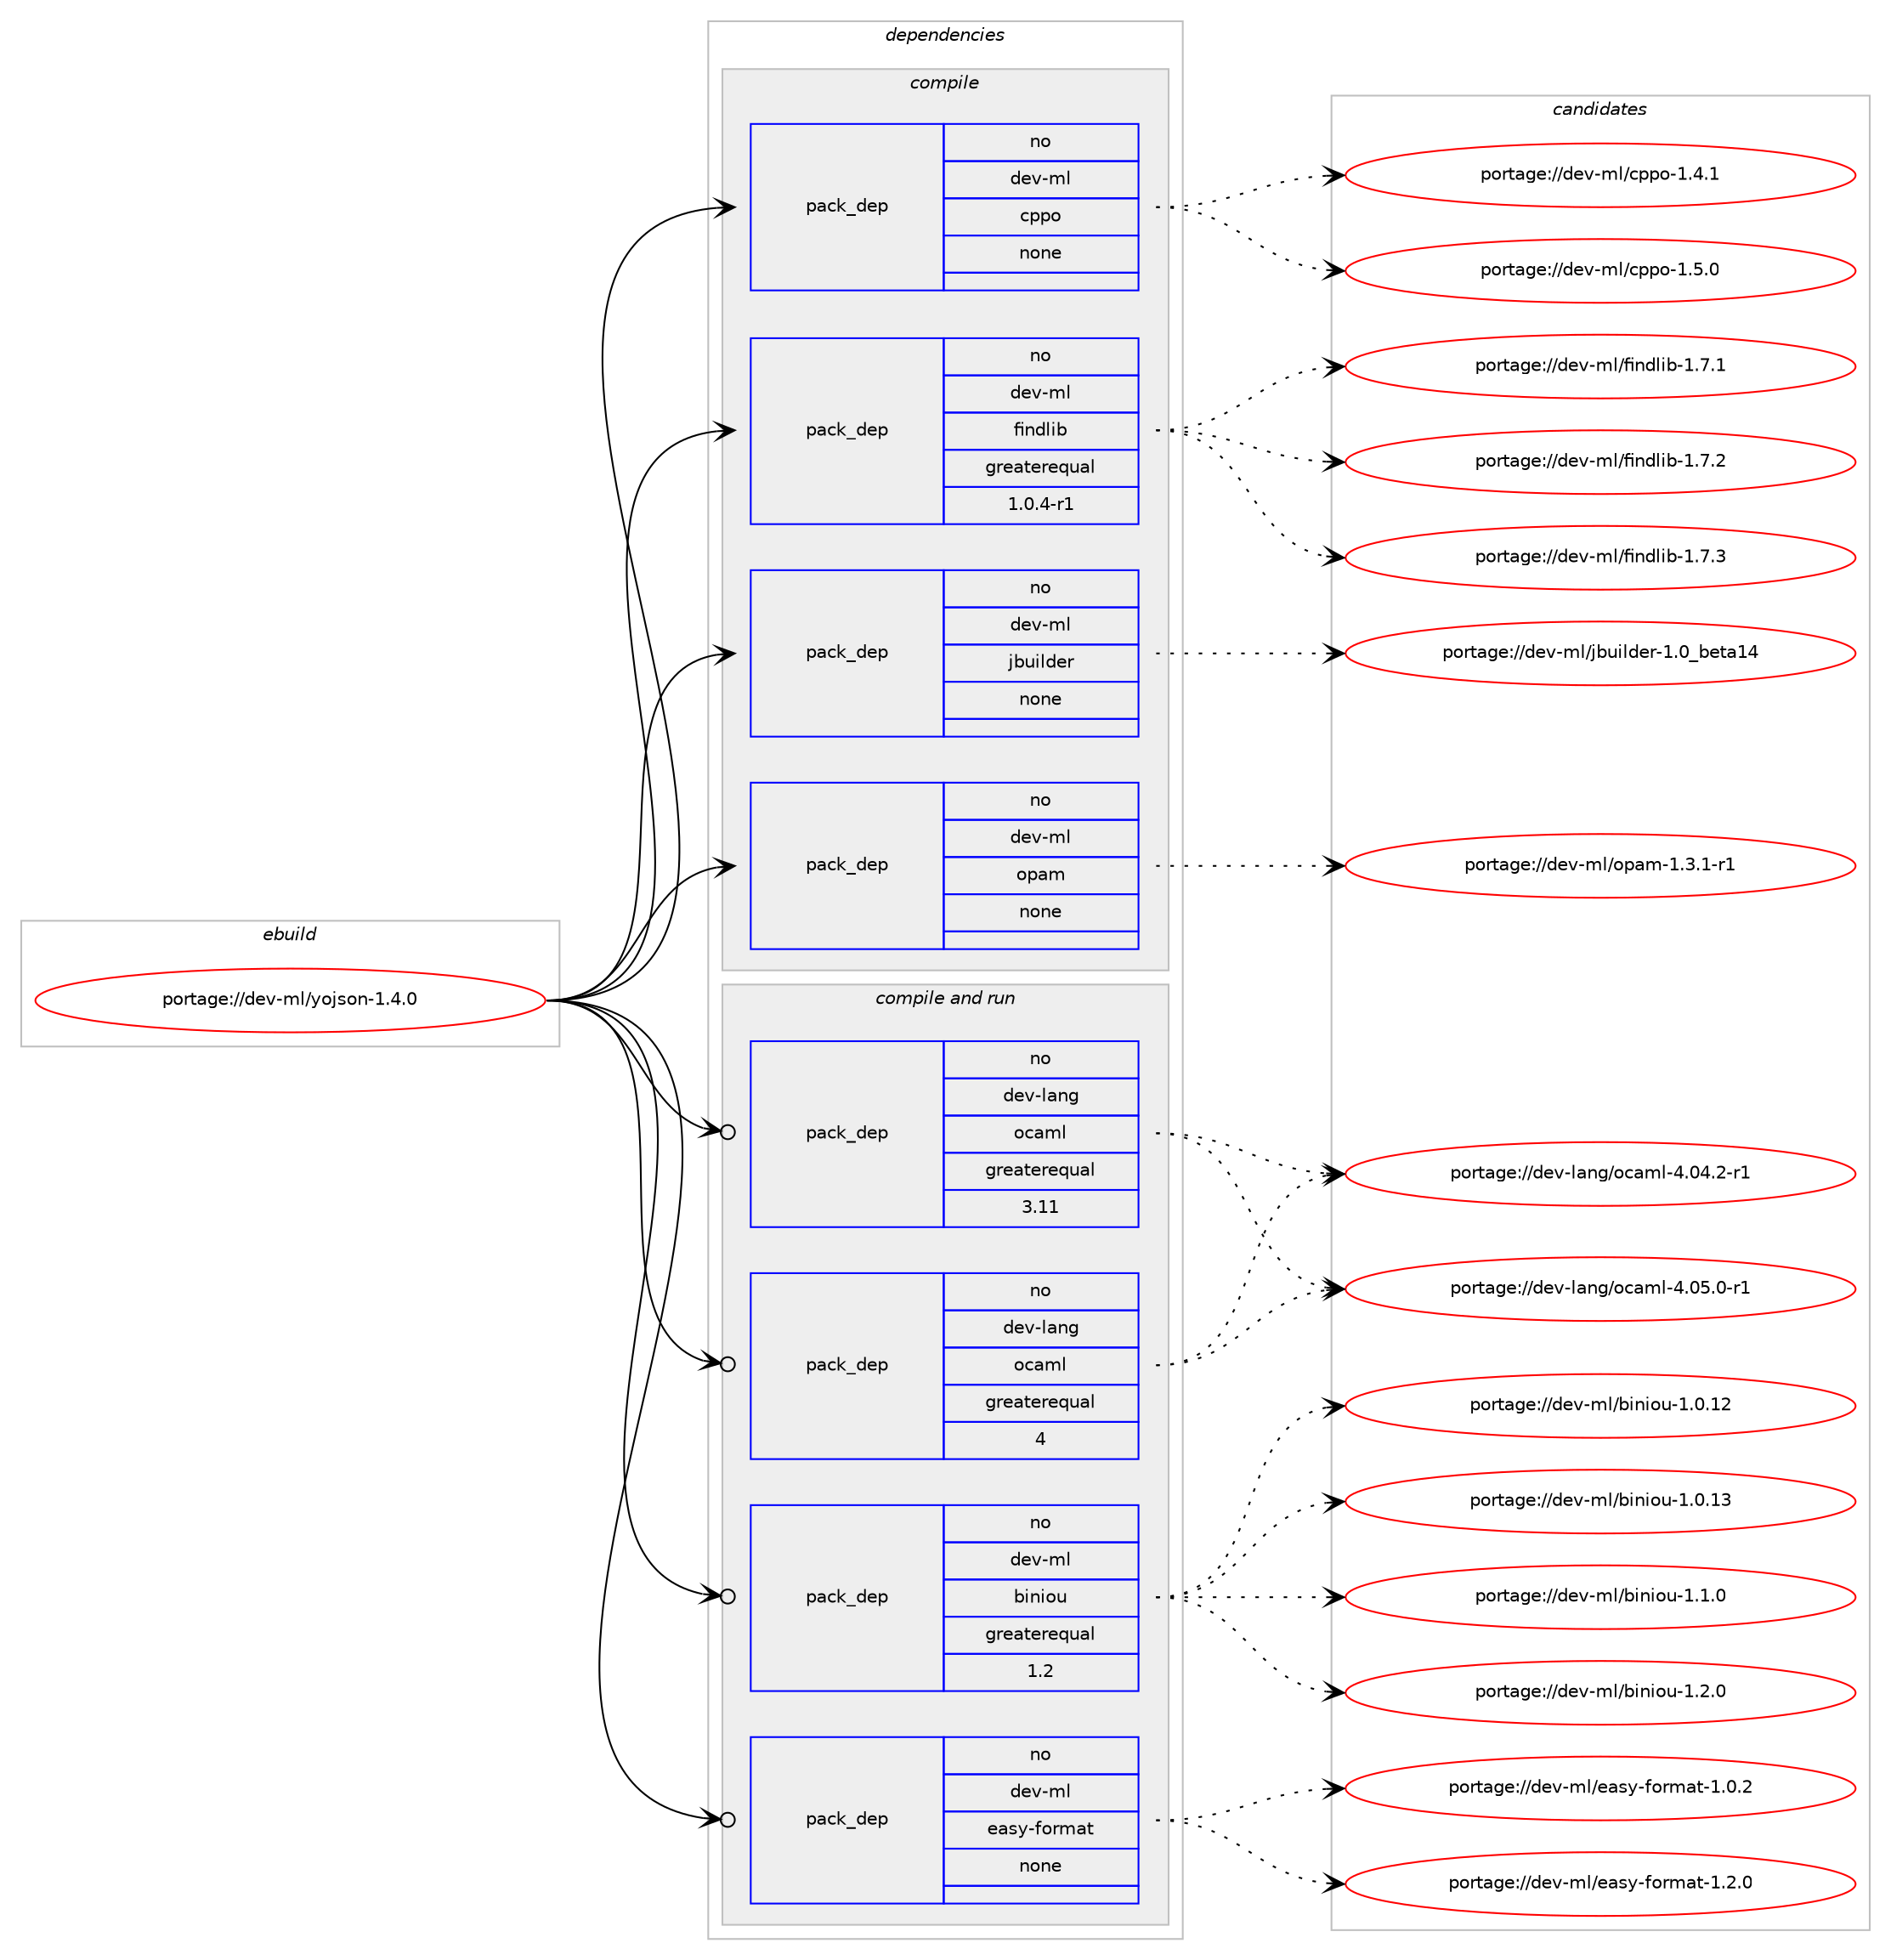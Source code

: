 digraph prolog {

# *************
# Graph options
# *************

newrank=true;
concentrate=true;
compound=true;
graph [rankdir=LR,fontname=Helvetica,fontsize=10,ranksep=1.5];#, ranksep=2.5, nodesep=0.2];
edge  [arrowhead=vee];
node  [fontname=Helvetica,fontsize=10];

# **********
# The ebuild
# **********

subgraph cluster_leftcol {
color=gray;
rank=same;
label=<<i>ebuild</i>>;
id [label="portage://dev-ml/yojson-1.4.0", color=red, width=4, href="../dev-ml/yojson-1.4.0.svg"];
}

# ****************
# The dependencies
# ****************

subgraph cluster_midcol {
color=gray;
label=<<i>dependencies</i>>;
subgraph cluster_compile {
fillcolor="#eeeeee";
style=filled;
label=<<i>compile</i>>;
subgraph pack82525 {
dependency108198 [label=<<TABLE BORDER="0" CELLBORDER="1" CELLSPACING="0" CELLPADDING="4" WIDTH="220"><TR><TD ROWSPAN="6" CELLPADDING="30">pack_dep</TD></TR><TR><TD WIDTH="110">no</TD></TR><TR><TD>dev-ml</TD></TR><TR><TD>cppo</TD></TR><TR><TD>none</TD></TR><TR><TD></TD></TR></TABLE>>, shape=none, color=blue];
}
id:e -> dependency108198:w [weight=20,style="solid",arrowhead="vee"];
subgraph pack82526 {
dependency108199 [label=<<TABLE BORDER="0" CELLBORDER="1" CELLSPACING="0" CELLPADDING="4" WIDTH="220"><TR><TD ROWSPAN="6" CELLPADDING="30">pack_dep</TD></TR><TR><TD WIDTH="110">no</TD></TR><TR><TD>dev-ml</TD></TR><TR><TD>findlib</TD></TR><TR><TD>greaterequal</TD></TR><TR><TD>1.0.4-r1</TD></TR></TABLE>>, shape=none, color=blue];
}
id:e -> dependency108199:w [weight=20,style="solid",arrowhead="vee"];
subgraph pack82527 {
dependency108200 [label=<<TABLE BORDER="0" CELLBORDER="1" CELLSPACING="0" CELLPADDING="4" WIDTH="220"><TR><TD ROWSPAN="6" CELLPADDING="30">pack_dep</TD></TR><TR><TD WIDTH="110">no</TD></TR><TR><TD>dev-ml</TD></TR><TR><TD>jbuilder</TD></TR><TR><TD>none</TD></TR><TR><TD></TD></TR></TABLE>>, shape=none, color=blue];
}
id:e -> dependency108200:w [weight=20,style="solid",arrowhead="vee"];
subgraph pack82528 {
dependency108201 [label=<<TABLE BORDER="0" CELLBORDER="1" CELLSPACING="0" CELLPADDING="4" WIDTH="220"><TR><TD ROWSPAN="6" CELLPADDING="30">pack_dep</TD></TR><TR><TD WIDTH="110">no</TD></TR><TR><TD>dev-ml</TD></TR><TR><TD>opam</TD></TR><TR><TD>none</TD></TR><TR><TD></TD></TR></TABLE>>, shape=none, color=blue];
}
id:e -> dependency108201:w [weight=20,style="solid",arrowhead="vee"];
}
subgraph cluster_compileandrun {
fillcolor="#eeeeee";
style=filled;
label=<<i>compile and run</i>>;
subgraph pack82529 {
dependency108202 [label=<<TABLE BORDER="0" CELLBORDER="1" CELLSPACING="0" CELLPADDING="4" WIDTH="220"><TR><TD ROWSPAN="6" CELLPADDING="30">pack_dep</TD></TR><TR><TD WIDTH="110">no</TD></TR><TR><TD>dev-lang</TD></TR><TR><TD>ocaml</TD></TR><TR><TD>greaterequal</TD></TR><TR><TD>3.11</TD></TR></TABLE>>, shape=none, color=blue];
}
id:e -> dependency108202:w [weight=20,style="solid",arrowhead="odotvee"];
subgraph pack82530 {
dependency108203 [label=<<TABLE BORDER="0" CELLBORDER="1" CELLSPACING="0" CELLPADDING="4" WIDTH="220"><TR><TD ROWSPAN="6" CELLPADDING="30">pack_dep</TD></TR><TR><TD WIDTH="110">no</TD></TR><TR><TD>dev-lang</TD></TR><TR><TD>ocaml</TD></TR><TR><TD>greaterequal</TD></TR><TR><TD>4</TD></TR></TABLE>>, shape=none, color=blue];
}
id:e -> dependency108203:w [weight=20,style="solid",arrowhead="odotvee"];
subgraph pack82531 {
dependency108204 [label=<<TABLE BORDER="0" CELLBORDER="1" CELLSPACING="0" CELLPADDING="4" WIDTH="220"><TR><TD ROWSPAN="6" CELLPADDING="30">pack_dep</TD></TR><TR><TD WIDTH="110">no</TD></TR><TR><TD>dev-ml</TD></TR><TR><TD>biniou</TD></TR><TR><TD>greaterequal</TD></TR><TR><TD>1.2</TD></TR></TABLE>>, shape=none, color=blue];
}
id:e -> dependency108204:w [weight=20,style="solid",arrowhead="odotvee"];
subgraph pack82532 {
dependency108205 [label=<<TABLE BORDER="0" CELLBORDER="1" CELLSPACING="0" CELLPADDING="4" WIDTH="220"><TR><TD ROWSPAN="6" CELLPADDING="30">pack_dep</TD></TR><TR><TD WIDTH="110">no</TD></TR><TR><TD>dev-ml</TD></TR><TR><TD>easy-format</TD></TR><TR><TD>none</TD></TR><TR><TD></TD></TR></TABLE>>, shape=none, color=blue];
}
id:e -> dependency108205:w [weight=20,style="solid",arrowhead="odotvee"];
}
subgraph cluster_run {
fillcolor="#eeeeee";
style=filled;
label=<<i>run</i>>;
}
}

# **************
# The candidates
# **************

subgraph cluster_choices {
rank=same;
color=gray;
label=<<i>candidates</i>>;

subgraph choice82525 {
color=black;
nodesep=1;
choiceportage100101118451091084799112112111454946524649 [label="portage://dev-ml/cppo-1.4.1", color=red, width=4,href="../dev-ml/cppo-1.4.1.svg"];
choiceportage100101118451091084799112112111454946534648 [label="portage://dev-ml/cppo-1.5.0", color=red, width=4,href="../dev-ml/cppo-1.5.0.svg"];
dependency108198:e -> choiceportage100101118451091084799112112111454946524649:w [style=dotted,weight="100"];
dependency108198:e -> choiceportage100101118451091084799112112111454946534648:w [style=dotted,weight="100"];
}
subgraph choice82526 {
color=black;
nodesep=1;
choiceportage100101118451091084710210511010010810598454946554649 [label="portage://dev-ml/findlib-1.7.1", color=red, width=4,href="../dev-ml/findlib-1.7.1.svg"];
choiceportage100101118451091084710210511010010810598454946554650 [label="portage://dev-ml/findlib-1.7.2", color=red, width=4,href="../dev-ml/findlib-1.7.2.svg"];
choiceportage100101118451091084710210511010010810598454946554651 [label="portage://dev-ml/findlib-1.7.3", color=red, width=4,href="../dev-ml/findlib-1.7.3.svg"];
dependency108199:e -> choiceportage100101118451091084710210511010010810598454946554649:w [style=dotted,weight="100"];
dependency108199:e -> choiceportage100101118451091084710210511010010810598454946554650:w [style=dotted,weight="100"];
dependency108199:e -> choiceportage100101118451091084710210511010010810598454946554651:w [style=dotted,weight="100"];
}
subgraph choice82527 {
color=black;
nodesep=1;
choiceportage100101118451091084710698117105108100101114454946489598101116974952 [label="portage://dev-ml/jbuilder-1.0_beta14", color=red, width=4,href="../dev-ml/jbuilder-1.0_beta14.svg"];
dependency108200:e -> choiceportage100101118451091084710698117105108100101114454946489598101116974952:w [style=dotted,weight="100"];
}
subgraph choice82528 {
color=black;
nodesep=1;
choiceportage1001011184510910847111112971094549465146494511449 [label="portage://dev-ml/opam-1.3.1-r1", color=red, width=4,href="../dev-ml/opam-1.3.1-r1.svg"];
dependency108201:e -> choiceportage1001011184510910847111112971094549465146494511449:w [style=dotted,weight="100"];
}
subgraph choice82529 {
color=black;
nodesep=1;
choiceportage1001011184510897110103471119997109108455246485246504511449 [label="portage://dev-lang/ocaml-4.04.2-r1", color=red, width=4,href="../dev-lang/ocaml-4.04.2-r1.svg"];
choiceportage1001011184510897110103471119997109108455246485346484511449 [label="portage://dev-lang/ocaml-4.05.0-r1", color=red, width=4,href="../dev-lang/ocaml-4.05.0-r1.svg"];
dependency108202:e -> choiceportage1001011184510897110103471119997109108455246485246504511449:w [style=dotted,weight="100"];
dependency108202:e -> choiceportage1001011184510897110103471119997109108455246485346484511449:w [style=dotted,weight="100"];
}
subgraph choice82530 {
color=black;
nodesep=1;
choiceportage1001011184510897110103471119997109108455246485246504511449 [label="portage://dev-lang/ocaml-4.04.2-r1", color=red, width=4,href="../dev-lang/ocaml-4.04.2-r1.svg"];
choiceportage1001011184510897110103471119997109108455246485346484511449 [label="portage://dev-lang/ocaml-4.05.0-r1", color=red, width=4,href="../dev-lang/ocaml-4.05.0-r1.svg"];
dependency108203:e -> choiceportage1001011184510897110103471119997109108455246485246504511449:w [style=dotted,weight="100"];
dependency108203:e -> choiceportage1001011184510897110103471119997109108455246485346484511449:w [style=dotted,weight="100"];
}
subgraph choice82531 {
color=black;
nodesep=1;
choiceportage10010111845109108479810511010511111745494648464950 [label="portage://dev-ml/biniou-1.0.12", color=red, width=4,href="../dev-ml/biniou-1.0.12.svg"];
choiceportage10010111845109108479810511010511111745494648464951 [label="portage://dev-ml/biniou-1.0.13", color=red, width=4,href="../dev-ml/biniou-1.0.13.svg"];
choiceportage100101118451091084798105110105111117454946494648 [label="portage://dev-ml/biniou-1.1.0", color=red, width=4,href="../dev-ml/biniou-1.1.0.svg"];
choiceportage100101118451091084798105110105111117454946504648 [label="portage://dev-ml/biniou-1.2.0", color=red, width=4,href="../dev-ml/biniou-1.2.0.svg"];
dependency108204:e -> choiceportage10010111845109108479810511010511111745494648464950:w [style=dotted,weight="100"];
dependency108204:e -> choiceportage10010111845109108479810511010511111745494648464951:w [style=dotted,weight="100"];
dependency108204:e -> choiceportage100101118451091084798105110105111117454946494648:w [style=dotted,weight="100"];
dependency108204:e -> choiceportage100101118451091084798105110105111117454946504648:w [style=dotted,weight="100"];
}
subgraph choice82532 {
color=black;
nodesep=1;
choiceportage1001011184510910847101971151214510211111410997116454946484650 [label="portage://dev-ml/easy-format-1.0.2", color=red, width=4,href="../dev-ml/easy-format-1.0.2.svg"];
choiceportage1001011184510910847101971151214510211111410997116454946504648 [label="portage://dev-ml/easy-format-1.2.0", color=red, width=4,href="../dev-ml/easy-format-1.2.0.svg"];
dependency108205:e -> choiceportage1001011184510910847101971151214510211111410997116454946484650:w [style=dotted,weight="100"];
dependency108205:e -> choiceportage1001011184510910847101971151214510211111410997116454946504648:w [style=dotted,weight="100"];
}
}

}
